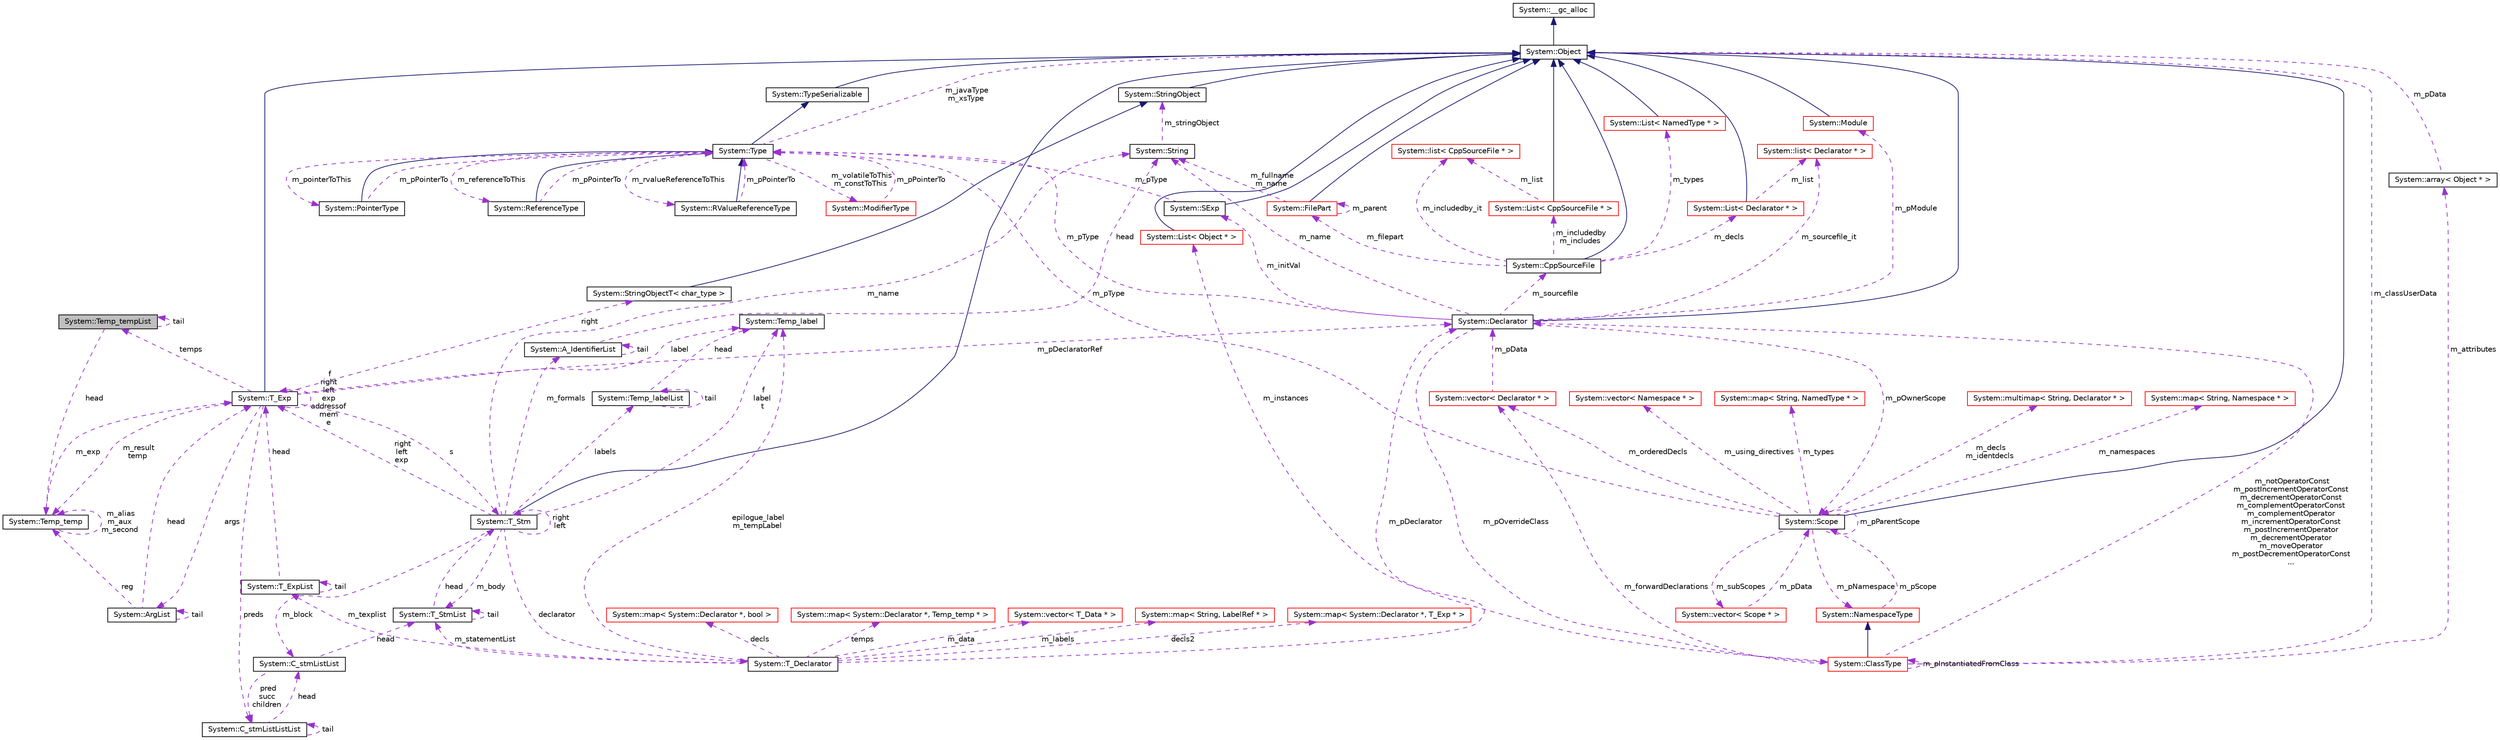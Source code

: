 digraph G
{
  edge [fontname="Helvetica",fontsize="10",labelfontname="Helvetica",labelfontsize="10"];
  node [fontname="Helvetica",fontsize="10",shape=record];
  Node1 [label="System::Temp_tempList",height=0.2,width=0.4,color="black", fillcolor="grey75", style="filled" fontcolor="black"];
  Node1 -> Node1 [dir="back",color="darkorchid3",fontsize="10",style="dashed",label=" tail" ,fontname="Helvetica"];
  Node2 -> Node1 [dir="back",color="darkorchid3",fontsize="10",style="dashed",label=" head" ,fontname="Helvetica"];
  Node2 [label="System::Temp_temp",height=0.2,width=0.4,color="black", fillcolor="white", style="filled",URL="$class_system_1_1_temp__temp.html"];
  Node2 -> Node2 [dir="back",color="darkorchid3",fontsize="10",style="dashed",label=" m_alias\nm_aux\nm_second" ,fontname="Helvetica"];
  Node3 -> Node2 [dir="back",color="darkorchid3",fontsize="10",style="dashed",label=" m_exp" ,fontname="Helvetica"];
  Node3 [label="System::T_Exp",height=0.2,width=0.4,color="black", fillcolor="white", style="filled",URL="$class_system_1_1_t___exp.html"];
  Node4 -> Node3 [dir="back",color="midnightblue",fontsize="10",style="solid",fontname="Helvetica"];
  Node4 [label="System::Object",height=0.2,width=0.4,color="black", fillcolor="white", style="filled",URL="$class_system_1_1_object.html"];
  Node5 -> Node4 [dir="back",color="midnightblue",fontsize="10",style="solid",fontname="Helvetica"];
  Node5 [label="System::__gc_alloc",height=0.2,width=0.4,color="black", fillcolor="white", style="filled",URL="$class_system_1_1____gc__alloc.html"];
  Node6 -> Node3 [dir="back",color="darkorchid3",fontsize="10",style="dashed",label=" preds" ,fontname="Helvetica"];
  Node6 [label="System::C_stmListListList",height=0.2,width=0.4,color="black", fillcolor="white", style="filled",URL="$class_system_1_1_c__stm_list_list_list.html"];
  Node6 -> Node6 [dir="back",color="darkorchid3",fontsize="10",style="dashed",label=" tail" ,fontname="Helvetica"];
  Node7 -> Node6 [dir="back",color="darkorchid3",fontsize="10",style="dashed",label=" head" ,fontname="Helvetica"];
  Node7 [label="System::C_stmListList",height=0.2,width=0.4,color="black", fillcolor="white", style="filled",URL="$class_system_1_1_c__stm_list_list.html"];
  Node6 -> Node7 [dir="back",color="darkorchid3",fontsize="10",style="dashed",label=" pred\nsucc\nchildren" ,fontname="Helvetica"];
  Node8 -> Node7 [dir="back",color="darkorchid3",fontsize="10",style="dashed",label=" head" ,fontname="Helvetica"];
  Node8 [label="System::T_StmList",height=0.2,width=0.4,color="black", fillcolor="white", style="filled",URL="$class_system_1_1_t___stm_list.html"];
  Node9 -> Node8 [dir="back",color="darkorchid3",fontsize="10",style="dashed",label=" head" ,fontname="Helvetica"];
  Node9 [label="System::T_Stm",height=0.2,width=0.4,color="black", fillcolor="white", style="filled",URL="$class_system_1_1_t___stm.html"];
  Node4 -> Node9 [dir="back",color="midnightblue",fontsize="10",style="solid",fontname="Helvetica"];
  Node9 -> Node9 [dir="back",color="darkorchid3",fontsize="10",style="dashed",label=" right\nleft" ,fontname="Helvetica"];
  Node8 -> Node9 [dir="back",color="darkorchid3",fontsize="10",style="dashed",label=" m_body" ,fontname="Helvetica"];
  Node10 -> Node9 [dir="back",color="darkorchid3",fontsize="10",style="dashed",label=" labels" ,fontname="Helvetica"];
  Node10 [label="System::Temp_labelList",height=0.2,width=0.4,color="black", fillcolor="white", style="filled",URL="$struct_system_1_1_temp__label_list.html"];
  Node10 -> Node10 [dir="back",color="darkorchid3",fontsize="10",style="dashed",label=" tail" ,fontname="Helvetica"];
  Node11 -> Node10 [dir="back",color="darkorchid3",fontsize="10",style="dashed",label=" head" ,fontname="Helvetica"];
  Node11 [label="System::Temp_label",height=0.2,width=0.4,color="black", fillcolor="white", style="filled",URL="$class_system_1_1_temp__label.html"];
  Node11 -> Node9 [dir="back",color="darkorchid3",fontsize="10",style="dashed",label=" f\nlabel\nt" ,fontname="Helvetica"];
  Node12 -> Node9 [dir="back",color="darkorchid3",fontsize="10",style="dashed",label=" declarator" ,fontname="Helvetica"];
  Node12 [label="System::T_Declarator",height=0.2,width=0.4,color="black", fillcolor="white", style="filled",URL="$class_system_1_1_t___declarator.html"];
  Node13 -> Node12 [dir="back",color="darkorchid3",fontsize="10",style="dashed",label=" decls" ,fontname="Helvetica"];
  Node13 [label="System::map\< System::Declarator *, bool \>",height=0.2,width=0.4,color="red", fillcolor="white", style="filled",URL="$class_system_1_1map.html"];
  Node14 -> Node12 [dir="back",color="darkorchid3",fontsize="10",style="dashed",label=" m_texplist" ,fontname="Helvetica"];
  Node14 [label="System::T_ExpList",height=0.2,width=0.4,color="black", fillcolor="white", style="filled",URL="$class_system_1_1_t___exp_list.html"];
  Node14 -> Node14 [dir="back",color="darkorchid3",fontsize="10",style="dashed",label=" tail" ,fontname="Helvetica"];
  Node3 -> Node14 [dir="back",color="darkorchid3",fontsize="10",style="dashed",label=" head" ,fontname="Helvetica"];
  Node8 -> Node12 [dir="back",color="darkorchid3",fontsize="10",style="dashed",label=" m_statementList" ,fontname="Helvetica"];
  Node11 -> Node12 [dir="back",color="darkorchid3",fontsize="10",style="dashed",label=" epilogue_label\nm_tempLabel" ,fontname="Helvetica"];
  Node15 -> Node12 [dir="back",color="darkorchid3",fontsize="10",style="dashed",label=" m_pDeclarator" ,fontname="Helvetica"];
  Node15 [label="System::Declarator",height=0.2,width=0.4,color="black", fillcolor="white", style="filled",URL="$class_system_1_1_declarator.html"];
  Node4 -> Node15 [dir="back",color="midnightblue",fontsize="10",style="solid",fontname="Helvetica"];
  Node16 -> Node15 [dir="back",color="darkorchid3",fontsize="10",style="dashed",label=" m_pType" ,fontname="Helvetica"];
  Node16 [label="System::Type",height=0.2,width=0.4,color="black", fillcolor="white", style="filled",URL="$class_system_1_1_type.html"];
  Node17 -> Node16 [dir="back",color="midnightblue",fontsize="10",style="solid",fontname="Helvetica"];
  Node17 [label="System::TypeSerializable",height=0.2,width=0.4,color="black", fillcolor="white", style="filled",URL="$class_system_1_1_type_serializable.html"];
  Node4 -> Node17 [dir="back",color="midnightblue",fontsize="10",style="solid",fontname="Helvetica"];
  Node18 -> Node16 [dir="back",color="darkorchid3",fontsize="10",style="dashed",label=" m_pointerToThis" ,fontname="Helvetica"];
  Node18 [label="System::PointerType",height=0.2,width=0.4,color="black", fillcolor="white", style="filled",URL="$class_system_1_1_pointer_type.html"];
  Node16 -> Node18 [dir="back",color="midnightblue",fontsize="10",style="solid",fontname="Helvetica"];
  Node16 -> Node18 [dir="back",color="darkorchid3",fontsize="10",style="dashed",label=" m_pPointerTo" ,fontname="Helvetica"];
  Node19 -> Node16 [dir="back",color="darkorchid3",fontsize="10",style="dashed",label=" m_referenceToThis" ,fontname="Helvetica"];
  Node19 [label="System::ReferenceType",height=0.2,width=0.4,color="black", fillcolor="white", style="filled",URL="$class_system_1_1_reference_type.html"];
  Node16 -> Node19 [dir="back",color="midnightblue",fontsize="10",style="solid",fontname="Helvetica"];
  Node16 -> Node19 [dir="back",color="darkorchid3",fontsize="10",style="dashed",label=" m_pPointerTo" ,fontname="Helvetica"];
  Node20 -> Node16 [dir="back",color="darkorchid3",fontsize="10",style="dashed",label=" m_rvalueReferenceToThis" ,fontname="Helvetica"];
  Node20 [label="System::RValueReferenceType",height=0.2,width=0.4,color="black", fillcolor="white", style="filled",URL="$class_system_1_1_r_value_reference_type.html"];
  Node16 -> Node20 [dir="back",color="midnightblue",fontsize="10",style="solid",fontname="Helvetica"];
  Node16 -> Node20 [dir="back",color="darkorchid3",fontsize="10",style="dashed",label=" m_pPointerTo" ,fontname="Helvetica"];
  Node21 -> Node16 [dir="back",color="darkorchid3",fontsize="10",style="dashed",label=" m_volatileToThis\nm_constToThis" ,fontname="Helvetica"];
  Node21 [label="System::ModifierType",height=0.2,width=0.4,color="red", fillcolor="white", style="filled",URL="$class_system_1_1_modifier_type.html"];
  Node16 -> Node21 [dir="back",color="darkorchid3",fontsize="10",style="dashed",label=" m_pPointerTo" ,fontname="Helvetica"];
  Node4 -> Node16 [dir="back",color="darkorchid3",fontsize="10",style="dashed",label=" m_javaType\nm_xsType" ,fontname="Helvetica"];
  Node22 -> Node15 [dir="back",color="darkorchid3",fontsize="10",style="dashed",label=" m_pOwnerScope" ,fontname="Helvetica"];
  Node22 [label="System::Scope",height=0.2,width=0.4,color="black", fillcolor="white", style="filled",URL="$class_system_1_1_scope.html"];
  Node4 -> Node22 [dir="back",color="midnightblue",fontsize="10",style="solid",fontname="Helvetica"];
  Node16 -> Node22 [dir="back",color="darkorchid3",fontsize="10",style="dashed",label=" m_pType" ,fontname="Helvetica"];
  Node23 -> Node22 [dir="back",color="darkorchid3",fontsize="10",style="dashed",label=" m_subScopes" ,fontname="Helvetica"];
  Node23 [label="System::vector\< Scope * \>",height=0.2,width=0.4,color="red", fillcolor="white", style="filled",URL="$class_system_1_1vector.html"];
  Node22 -> Node23 [dir="back",color="darkorchid3",fontsize="10",style="dashed",label=" m_pData" ,fontname="Helvetica"];
  Node22 -> Node22 [dir="back",color="darkorchid3",fontsize="10",style="dashed",label=" m_pParentScope" ,fontname="Helvetica"];
  Node24 -> Node22 [dir="back",color="darkorchid3",fontsize="10",style="dashed",label=" m_decls\nm_identdecls" ,fontname="Helvetica"];
  Node24 [label="System::multimap\< String, Declarator * \>",height=0.2,width=0.4,color="red", fillcolor="white", style="filled",URL="$class_system_1_1multimap.html"];
  Node25 -> Node22 [dir="back",color="darkorchid3",fontsize="10",style="dashed",label=" m_pNamespace" ,fontname="Helvetica"];
  Node25 [label="System::NamespaceType",height=0.2,width=0.4,color="red", fillcolor="white", style="filled",URL="$class_system_1_1_namespace_type.html"];
  Node22 -> Node25 [dir="back",color="darkorchid3",fontsize="10",style="dashed",label=" m_pScope" ,fontname="Helvetica"];
  Node26 -> Node22 [dir="back",color="darkorchid3",fontsize="10",style="dashed",label=" m_namespaces" ,fontname="Helvetica"];
  Node26 [label="System::map\< String, Namespace * \>",height=0.2,width=0.4,color="red", fillcolor="white", style="filled",URL="$class_system_1_1map.html"];
  Node27 -> Node22 [dir="back",color="darkorchid3",fontsize="10",style="dashed",label=" m_using_directives" ,fontname="Helvetica"];
  Node27 [label="System::vector\< Namespace * \>",height=0.2,width=0.4,color="red", fillcolor="white", style="filled",URL="$class_system_1_1vector.html"];
  Node28 -> Node22 [dir="back",color="darkorchid3",fontsize="10",style="dashed",label=" m_orderedDecls" ,fontname="Helvetica"];
  Node28 [label="System::vector\< Declarator * \>",height=0.2,width=0.4,color="red", fillcolor="white", style="filled",URL="$class_system_1_1vector.html"];
  Node15 -> Node28 [dir="back",color="darkorchid3",fontsize="10",style="dashed",label=" m_pData" ,fontname="Helvetica"];
  Node29 -> Node22 [dir="back",color="darkorchid3",fontsize="10",style="dashed",label=" m_types" ,fontname="Helvetica"];
  Node29 [label="System::map\< String, NamedType * \>",height=0.2,width=0.4,color="red", fillcolor="white", style="filled",URL="$class_system_1_1map.html"];
  Node30 -> Node15 [dir="back",color="darkorchid3",fontsize="10",style="dashed",label=" m_initVal" ,fontname="Helvetica"];
  Node30 [label="System::SExp",height=0.2,width=0.4,color="black", fillcolor="white", style="filled",URL="$class_system_1_1_s_exp.html"];
  Node4 -> Node30 [dir="back",color="midnightblue",fontsize="10",style="solid",fontname="Helvetica"];
  Node16 -> Node30 [dir="back",color="darkorchid3",fontsize="10",style="dashed",label=" m_pType" ,fontname="Helvetica"];
  Node31 -> Node15 [dir="back",color="darkorchid3",fontsize="10",style="dashed",label=" m_sourcefile" ,fontname="Helvetica"];
  Node31 [label="System::CppSourceFile",height=0.2,width=0.4,color="black", fillcolor="white", style="filled",URL="$class_system_1_1_cpp_source_file.html"];
  Node4 -> Node31 [dir="back",color="midnightblue",fontsize="10",style="solid",fontname="Helvetica"];
  Node32 -> Node31 [dir="back",color="darkorchid3",fontsize="10",style="dashed",label=" m_filepart" ,fontname="Helvetica"];
  Node32 [label="System::FilePart",height=0.2,width=0.4,color="red", fillcolor="white", style="filled",URL="$class_system_1_1_file_part.html"];
  Node4 -> Node32 [dir="back",color="midnightblue",fontsize="10",style="solid",fontname="Helvetica"];
  Node32 -> Node32 [dir="back",color="darkorchid3",fontsize="10",style="dashed",label=" m_parent" ,fontname="Helvetica"];
  Node33 -> Node32 [dir="back",color="darkorchid3",fontsize="10",style="dashed",label=" m_fullname\nm_name" ,fontname="Helvetica"];
  Node33 [label="System::String",height=0.2,width=0.4,color="black", fillcolor="white", style="filled",URL="$class_system_1_1_string.html"];
  Node34 -> Node33 [dir="back",color="darkorchid3",fontsize="10",style="dashed",label=" m_stringObject" ,fontname="Helvetica"];
  Node34 [label="System::StringObject",height=0.2,width=0.4,color="black", fillcolor="white", style="filled",URL="$class_system_1_1_string_object.html"];
  Node4 -> Node34 [dir="back",color="midnightblue",fontsize="10",style="solid",fontname="Helvetica"];
  Node35 -> Node31 [dir="back",color="darkorchid3",fontsize="10",style="dashed",label=" m_types" ,fontname="Helvetica"];
  Node35 [label="System::List\< NamedType * \>",height=0.2,width=0.4,color="red", fillcolor="white", style="filled",URL="$class_system_1_1_list.html"];
  Node4 -> Node35 [dir="back",color="midnightblue",fontsize="10",style="solid",fontname="Helvetica"];
  Node36 -> Node31 [dir="back",color="darkorchid3",fontsize="10",style="dashed",label=" m_includedby\nm_includes" ,fontname="Helvetica"];
  Node36 [label="System::List\< CppSourceFile * \>",height=0.2,width=0.4,color="red", fillcolor="white", style="filled",URL="$class_system_1_1_list.html"];
  Node4 -> Node36 [dir="back",color="midnightblue",fontsize="10",style="solid",fontname="Helvetica"];
  Node37 -> Node36 [dir="back",color="darkorchid3",fontsize="10",style="dashed",label=" m_list" ,fontname="Helvetica"];
  Node37 [label="System::list\< CppSourceFile * \>",height=0.2,width=0.4,color="red", fillcolor="white", style="filled",URL="$class_system_1_1list.html"];
  Node37 -> Node31 [dir="back",color="darkorchid3",fontsize="10",style="dashed",label=" m_includedby_it" ,fontname="Helvetica"];
  Node38 -> Node31 [dir="back",color="darkorchid3",fontsize="10",style="dashed",label=" m_decls" ,fontname="Helvetica"];
  Node38 [label="System::List\< Declarator * \>",height=0.2,width=0.4,color="red", fillcolor="white", style="filled",URL="$class_system_1_1_list.html"];
  Node4 -> Node38 [dir="back",color="midnightblue",fontsize="10",style="solid",fontname="Helvetica"];
  Node39 -> Node38 [dir="back",color="darkorchid3",fontsize="10",style="dashed",label=" m_list" ,fontname="Helvetica"];
  Node39 [label="System::list\< Declarator * \>",height=0.2,width=0.4,color="red", fillcolor="white", style="filled",URL="$class_system_1_1list.html"];
  Node40 -> Node15 [dir="back",color="darkorchid3",fontsize="10",style="dashed",label=" m_pOverrideClass" ,fontname="Helvetica"];
  Node40 [label="System::ClassType",height=0.2,width=0.4,color="red", fillcolor="white", style="filled",URL="$class_system_1_1_class_type.html"];
  Node25 -> Node40 [dir="back",color="midnightblue",fontsize="10",style="solid",fontname="Helvetica"];
  Node41 -> Node40 [dir="back",color="darkorchid3",fontsize="10",style="dashed",label=" m_attributes" ,fontname="Helvetica"];
  Node41 [label="System::array\< Object * \>",height=0.2,width=0.4,color="black", fillcolor="white", style="filled",URL="$class_system_1_1array.html"];
  Node4 -> Node41 [dir="back",color="darkorchid3",fontsize="10",style="dashed",label=" m_pData" ,fontname="Helvetica"];
  Node42 -> Node40 [dir="back",color="darkorchid3",fontsize="10",style="dashed",label=" m_instances" ,fontname="Helvetica"];
  Node42 [label="System::List\< Object * \>",height=0.2,width=0.4,color="red", fillcolor="white", style="filled",URL="$class_system_1_1_list.html"];
  Node4 -> Node42 [dir="back",color="midnightblue",fontsize="10",style="solid",fontname="Helvetica"];
  Node15 -> Node40 [dir="back",color="darkorchid3",fontsize="10",style="dashed",label=" m_notOperatorConst\nm_postIncrementOperatorConst\nm_decrementOperatorConst\nm_complementOperatorConst\nm_complementOperator\nm_incrementOperatorConst\nm_postIncrementOperator\nm_decrementOperator\nm_moveOperator\nm_postDecrementOperatorConst\n..." ,fontname="Helvetica"];
  Node40 -> Node40 [dir="back",color="darkorchid3",fontsize="10",style="dashed",label=" m_pInstantiatedFromClass" ,fontname="Helvetica"];
  Node4 -> Node40 [dir="back",color="darkorchid3",fontsize="10",style="dashed",label=" m_classUserData" ,fontname="Helvetica"];
  Node28 -> Node40 [dir="back",color="darkorchid3",fontsize="10",style="dashed",label=" m_forwardDeclarations" ,fontname="Helvetica"];
  Node33 -> Node15 [dir="back",color="darkorchid3",fontsize="10",style="dashed",label=" m_name" ,fontname="Helvetica"];
  Node43 -> Node15 [dir="back",color="darkorchid3",fontsize="10",style="dashed",label=" m_pModule" ,fontname="Helvetica"];
  Node43 [label="System::Module",height=0.2,width=0.4,color="red", fillcolor="white", style="filled",URL="$class_system_1_1_module.html"];
  Node4 -> Node43 [dir="back",color="midnightblue",fontsize="10",style="solid",fontname="Helvetica"];
  Node39 -> Node15 [dir="back",color="darkorchid3",fontsize="10",style="dashed",label=" m_sourcefile_it" ,fontname="Helvetica"];
  Node44 -> Node12 [dir="back",color="darkorchid3",fontsize="10",style="dashed",label=" temps" ,fontname="Helvetica"];
  Node44 [label="System::map\< System::Declarator *, Temp_temp * \>",height=0.2,width=0.4,color="red", fillcolor="white", style="filled",URL="$class_system_1_1map.html"];
  Node45 -> Node12 [dir="back",color="darkorchid3",fontsize="10",style="dashed",label=" m_data" ,fontname="Helvetica"];
  Node45 [label="System::vector\< T_Data * \>",height=0.2,width=0.4,color="red", fillcolor="white", style="filled",URL="$class_system_1_1vector.html"];
  Node46 -> Node12 [dir="back",color="darkorchid3",fontsize="10",style="dashed",label=" m_labels" ,fontname="Helvetica"];
  Node46 [label="System::map\< String, LabelRef * \>",height=0.2,width=0.4,color="red", fillcolor="white", style="filled",URL="$class_system_1_1map.html"];
  Node47 -> Node12 [dir="back",color="darkorchid3",fontsize="10",style="dashed",label=" decls2" ,fontname="Helvetica"];
  Node47 [label="System::map\< System::Declarator *, T_Exp * \>",height=0.2,width=0.4,color="red", fillcolor="white", style="filled",URL="$class_system_1_1map.html"];
  Node3 -> Node9 [dir="back",color="darkorchid3",fontsize="10",style="dashed",label=" right\nleft\nexp" ,fontname="Helvetica"];
  Node48 -> Node9 [dir="back",color="darkorchid3",fontsize="10",style="dashed",label=" m_formals" ,fontname="Helvetica"];
  Node48 [label="System::A_IdentifierList",height=0.2,width=0.4,color="black", fillcolor="white", style="filled",URL="$class_system_1_1_a___identifier_list.html"];
  Node48 -> Node48 [dir="back",color="darkorchid3",fontsize="10",style="dashed",label=" tail" ,fontname="Helvetica"];
  Node33 -> Node48 [dir="back",color="darkorchid3",fontsize="10",style="dashed",label=" head" ,fontname="Helvetica"];
  Node33 -> Node9 [dir="back",color="darkorchid3",fontsize="10",style="dashed",label=" m_name" ,fontname="Helvetica"];
  Node7 -> Node9 [dir="back",color="darkorchid3",fontsize="10",style="dashed",label=" m_block" ,fontname="Helvetica"];
  Node8 -> Node8 [dir="back",color="darkorchid3",fontsize="10",style="dashed",label=" tail" ,fontname="Helvetica"];
  Node9 -> Node3 [dir="back",color="darkorchid3",fontsize="10",style="dashed",label=" s" ,fontname="Helvetica"];
  Node1 -> Node3 [dir="back",color="darkorchid3",fontsize="10",style="dashed",label=" temps" ,fontname="Helvetica"];
  Node11 -> Node3 [dir="back",color="darkorchid3",fontsize="10",style="dashed",label=" label" ,fontname="Helvetica"];
  Node15 -> Node3 [dir="back",color="darkorchid3",fontsize="10",style="dashed",label=" m_pDeclaratorRef" ,fontname="Helvetica"];
  Node49 -> Node3 [dir="back",color="darkorchid3",fontsize="10",style="dashed",label=" args" ,fontname="Helvetica"];
  Node49 [label="System::ArgList",height=0.2,width=0.4,color="black", fillcolor="white", style="filled",URL="$class_system_1_1_arg_list.html"];
  Node49 -> Node49 [dir="back",color="darkorchid3",fontsize="10",style="dashed",label=" tail" ,fontname="Helvetica"];
  Node2 -> Node49 [dir="back",color="darkorchid3",fontsize="10",style="dashed",label=" reg" ,fontname="Helvetica"];
  Node3 -> Node49 [dir="back",color="darkorchid3",fontsize="10",style="dashed",label=" head" ,fontname="Helvetica"];
  Node2 -> Node3 [dir="back",color="darkorchid3",fontsize="10",style="dashed",label=" m_result\ntemp" ,fontname="Helvetica"];
  Node3 -> Node3 [dir="back",color="darkorchid3",fontsize="10",style="dashed",label=" f\nright\nleft\nexp\naddressof\nmem\ne" ,fontname="Helvetica"];
  Node50 -> Node3 [dir="back",color="darkorchid3",fontsize="10",style="dashed",label=" right" ,fontname="Helvetica"];
  Node50 [label="System::StringObjectT\< char_type \>",height=0.2,width=0.4,color="black", fillcolor="white", style="filled",URL="$class_system_1_1_string_object_t.html"];
  Node34 -> Node50 [dir="back",color="midnightblue",fontsize="10",style="solid",fontname="Helvetica"];
}
